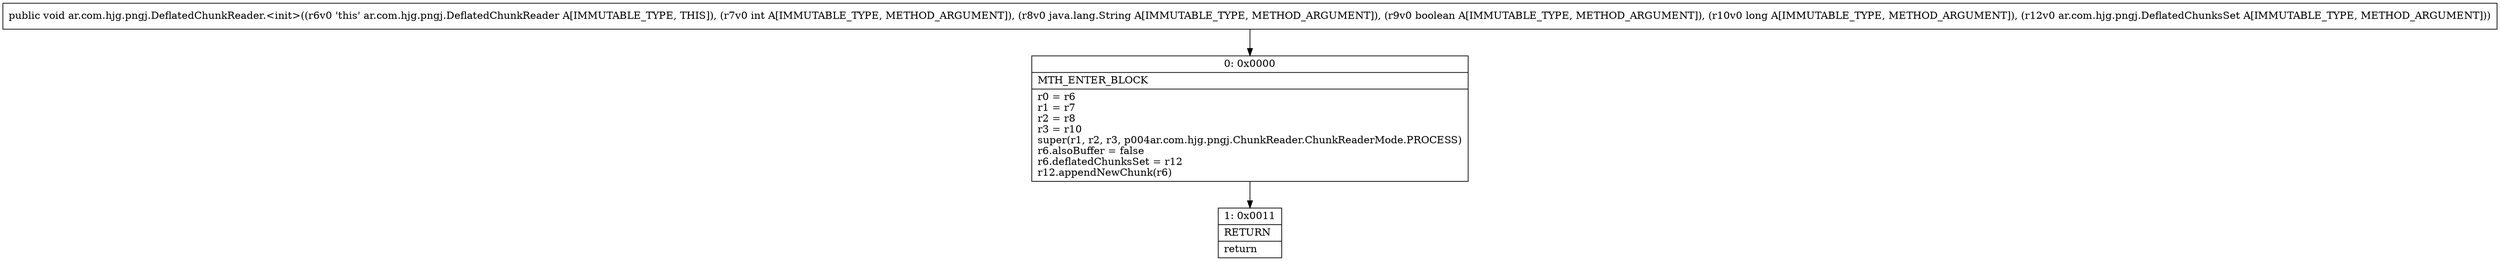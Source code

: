 digraph "CFG forar.com.hjg.pngj.DeflatedChunkReader.\<init\>(ILjava\/lang\/String;ZJLar\/com\/hjg\/pngj\/DeflatedChunksSet;)V" {
Node_0 [shape=record,label="{0\:\ 0x0000|MTH_ENTER_BLOCK\l|r0 = r6\lr1 = r7\lr2 = r8\lr3 = r10\lsuper(r1, r2, r3, p004ar.com.hjg.pngj.ChunkReader.ChunkReaderMode.PROCESS)\lr6.alsoBuffer = false\lr6.deflatedChunksSet = r12\lr12.appendNewChunk(r6)\l}"];
Node_1 [shape=record,label="{1\:\ 0x0011|RETURN\l|return\l}"];
MethodNode[shape=record,label="{public void ar.com.hjg.pngj.DeflatedChunkReader.\<init\>((r6v0 'this' ar.com.hjg.pngj.DeflatedChunkReader A[IMMUTABLE_TYPE, THIS]), (r7v0 int A[IMMUTABLE_TYPE, METHOD_ARGUMENT]), (r8v0 java.lang.String A[IMMUTABLE_TYPE, METHOD_ARGUMENT]), (r9v0 boolean A[IMMUTABLE_TYPE, METHOD_ARGUMENT]), (r10v0 long A[IMMUTABLE_TYPE, METHOD_ARGUMENT]), (r12v0 ar.com.hjg.pngj.DeflatedChunksSet A[IMMUTABLE_TYPE, METHOD_ARGUMENT])) }"];
MethodNode -> Node_0;
Node_0 -> Node_1;
}

